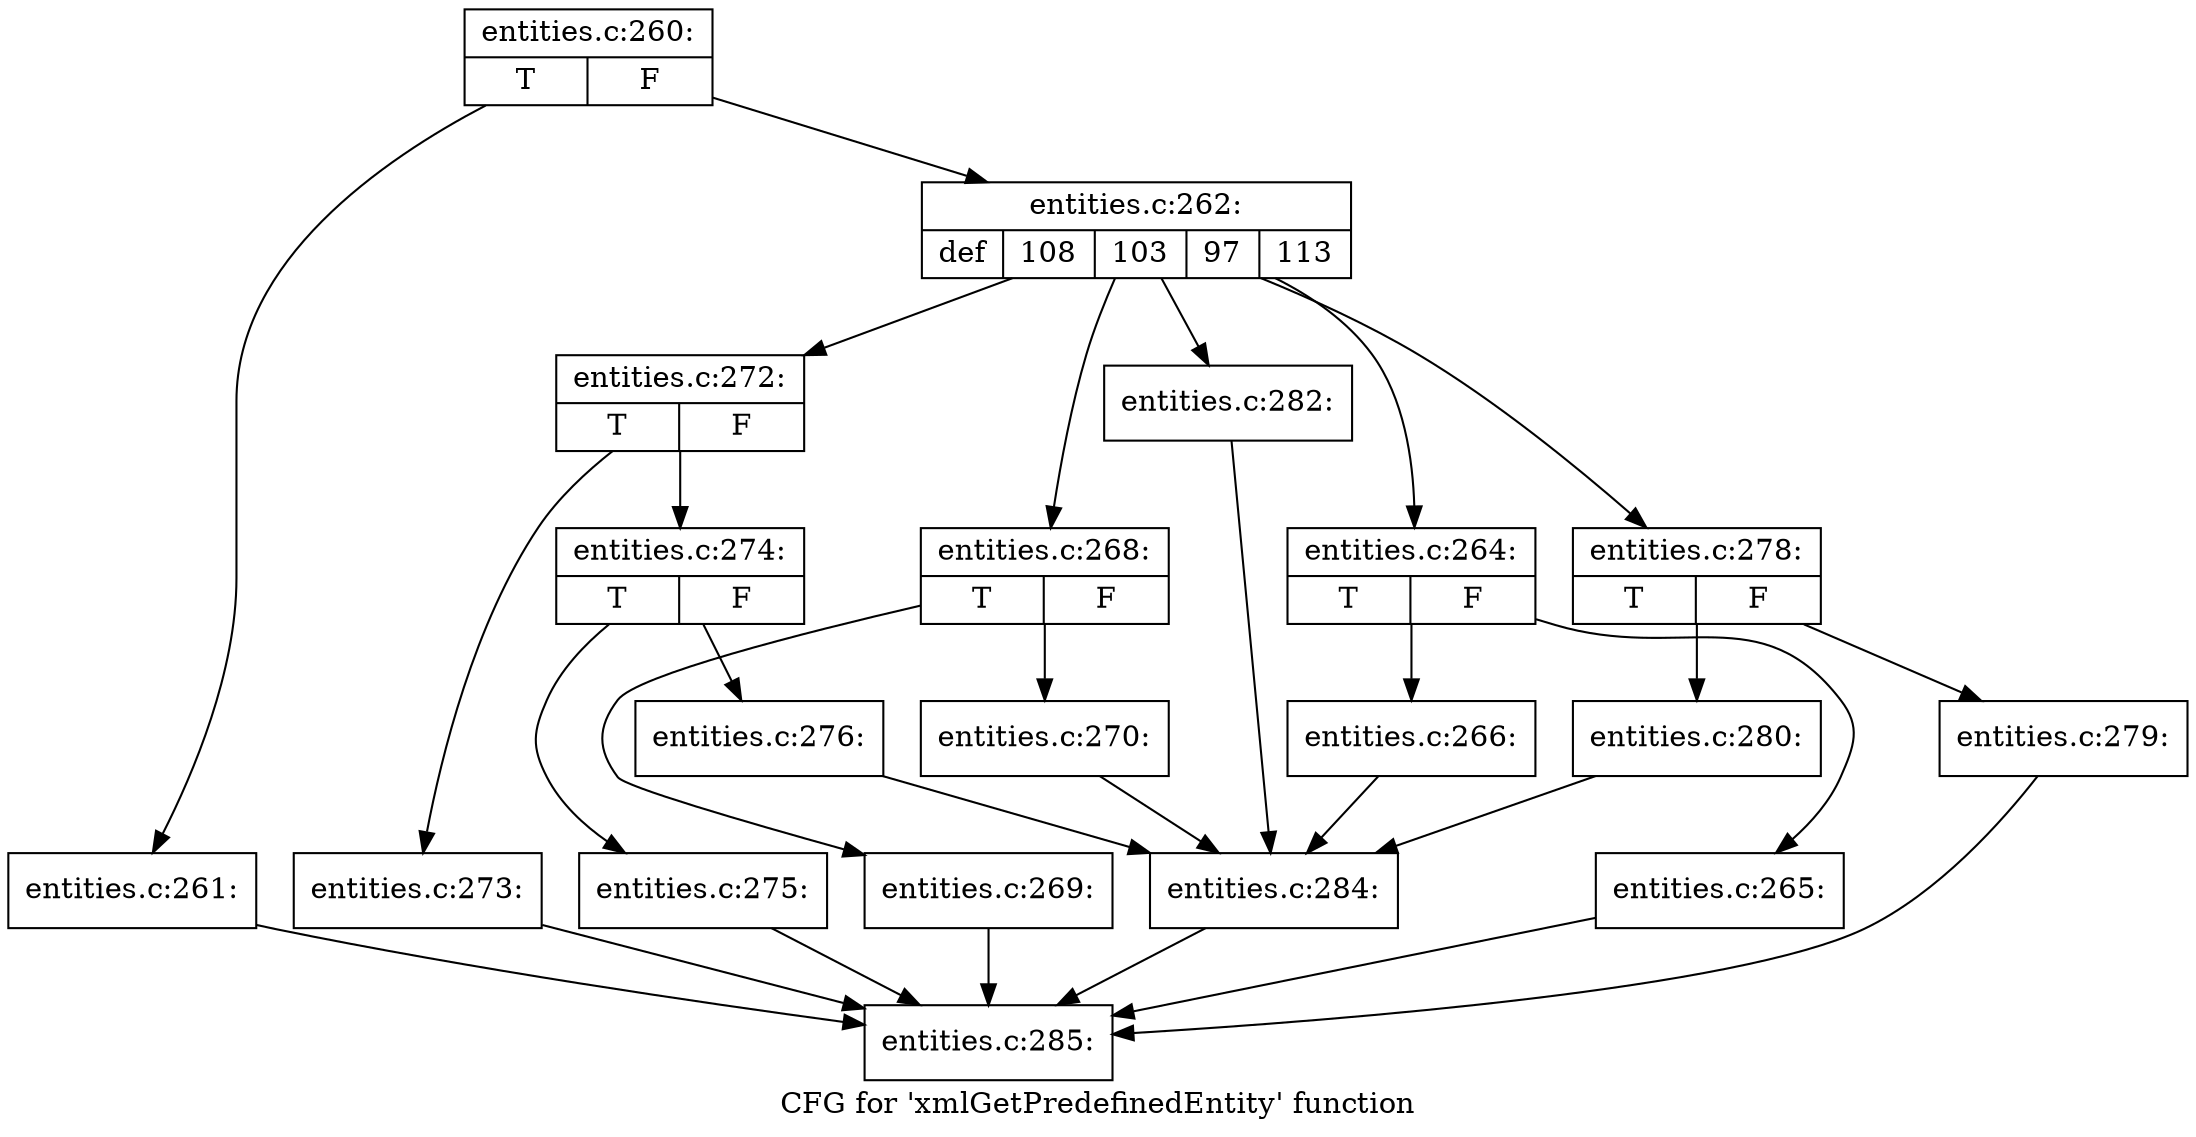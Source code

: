 digraph "CFG for 'xmlGetPredefinedEntity' function" {
	label="CFG for 'xmlGetPredefinedEntity' function";

	Node0x4acb3b0 [shape=record,label="{entities.c:260:|{<s0>T|<s1>F}}"];
	Node0x4acb3b0 -> Node0x4ad1360;
	Node0x4acb3b0 -> Node0x4ada160;
	Node0x4ad1360 [shape=record,label="{entities.c:261:}"];
	Node0x4ad1360 -> Node0x4ac58a0;
	Node0x4ada160 [shape=record,label="{entities.c:262:|{<s0>def|<s1>108|<s2>103|<s3>97|<s4>113}}"];
	Node0x4ada160 -> Node0x4adaca0;
	Node0x4ada160 -> Node0x4adb020;
	Node0x4ada160 -> Node0x4adcbc0;
	Node0x4ada160 -> Node0x487f8d0;
	Node0x4ada160 -> Node0x4ade7f0;
	Node0x4adb020 [shape=record,label="{entities.c:264:|{<s0>T|<s1>F}}"];
	Node0x4adb020 -> Node0x4adb110;
	Node0x4adb020 -> Node0x4adb160;
	Node0x4adb110 [shape=record,label="{entities.c:265:}"];
	Node0x4adb110 -> Node0x4ac58a0;
	Node0x4adb160 [shape=record,label="{entities.c:266:}"];
	Node0x4adb160 -> Node0x4ada9c0;
	Node0x4adcbc0 [shape=record,label="{entities.c:268:|{<s0>T|<s1>F}}"];
	Node0x4adcbc0 -> Node0x4adccb0;
	Node0x4adcbc0 -> Node0x4adcd00;
	Node0x4adccb0 [shape=record,label="{entities.c:269:}"];
	Node0x4adccb0 -> Node0x4ac58a0;
	Node0x4adcd00 [shape=record,label="{entities.c:270:}"];
	Node0x4adcd00 -> Node0x4ada9c0;
	Node0x487f8d0 [shape=record,label="{entities.c:272:|{<s0>T|<s1>F}}"];
	Node0x487f8d0 -> Node0x4add5a0;
	Node0x487f8d0 -> Node0x4add5f0;
	Node0x4add5a0 [shape=record,label="{entities.c:273:}"];
	Node0x4add5a0 -> Node0x4ac58a0;
	Node0x4add5f0 [shape=record,label="{entities.c:274:|{<s0>T|<s1>F}}"];
	Node0x4add5f0 -> Node0x4add2d0;
	Node0x4add5f0 -> Node0x4ade000;
	Node0x4add2d0 [shape=record,label="{entities.c:275:}"];
	Node0x4add2d0 -> Node0x4ac58a0;
	Node0x4ade000 [shape=record,label="{entities.c:276:}"];
	Node0x4ade000 -> Node0x4ada9c0;
	Node0x4ade7f0 [shape=record,label="{entities.c:278:|{<s0>T|<s1>F}}"];
	Node0x4ade7f0 -> Node0x4ade8e0;
	Node0x4ade7f0 -> Node0x4ade930;
	Node0x4ade8e0 [shape=record,label="{entities.c:279:}"];
	Node0x4ade8e0 -> Node0x4ac58a0;
	Node0x4ade930 [shape=record,label="{entities.c:280:}"];
	Node0x4ade930 -> Node0x4ada9c0;
	Node0x4adaca0 [shape=record,label="{entities.c:282:}"];
	Node0x4adaca0 -> Node0x4ada9c0;
	Node0x4ada9c0 [shape=record,label="{entities.c:284:}"];
	Node0x4ada9c0 -> Node0x4ac58a0;
	Node0x4ac58a0 [shape=record,label="{entities.c:285:}"];
}
